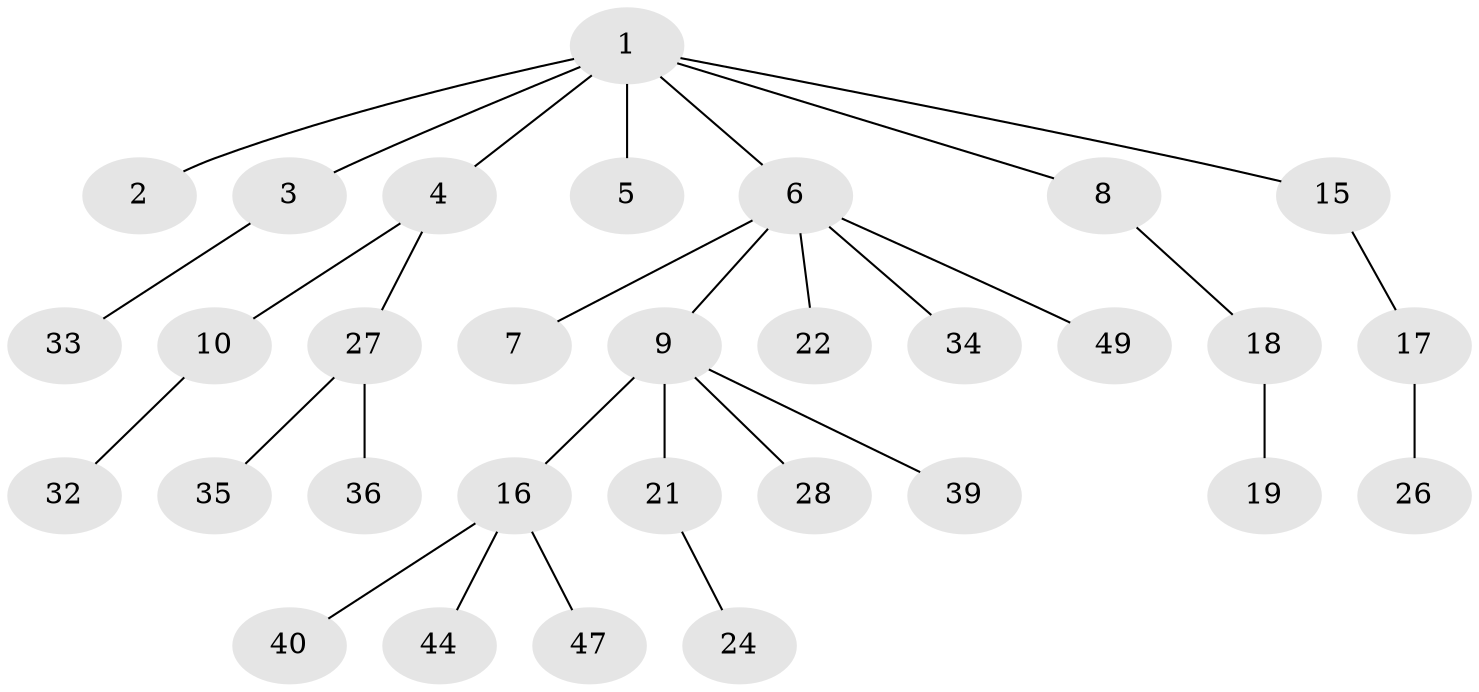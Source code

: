 // Generated by graph-tools (version 1.1) at 2025/24/03/03/25 07:24:07]
// undirected, 31 vertices, 30 edges
graph export_dot {
graph [start="1"]
  node [color=gray90,style=filled];
  1 [super="+12"];
  2 [super="+30"];
  3 [super="+38"];
  4 [super="+14"];
  5 [super="+25"];
  6 [super="+41"];
  7;
  8 [super="+48"];
  9 [super="+13"];
  10 [super="+11"];
  15;
  16 [super="+43"];
  17 [super="+20"];
  18 [super="+29"];
  19;
  21 [super="+45"];
  22 [super="+23"];
  24;
  26 [super="+31"];
  27 [super="+37"];
  28;
  32;
  33 [super="+46"];
  34;
  35 [super="+50"];
  36 [super="+42"];
  39;
  40;
  44;
  47;
  49;
  1 -- 2;
  1 -- 3;
  1 -- 4;
  1 -- 5;
  1 -- 6;
  1 -- 8;
  1 -- 15;
  3 -- 33;
  4 -- 10;
  4 -- 27;
  6 -- 7;
  6 -- 9;
  6 -- 22;
  6 -- 34;
  6 -- 49;
  8 -- 18;
  9 -- 21;
  9 -- 28;
  9 -- 16;
  9 -- 39;
  10 -- 32;
  15 -- 17;
  16 -- 40;
  16 -- 47;
  16 -- 44;
  17 -- 26;
  18 -- 19;
  21 -- 24;
  27 -- 35;
  27 -- 36;
}
